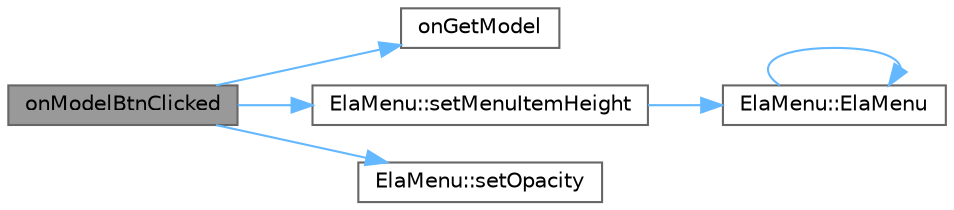 digraph "onModelBtnClicked"
{
 // LATEX_PDF_SIZE
  bgcolor="transparent";
  edge [fontname=Helvetica,fontsize=10,labelfontname=Helvetica,labelfontsize=10];
  node [fontname=Helvetica,fontsize=10,shape=box,height=0.2,width=0.4];
  rankdir="LR";
  Node1 [id="Node000001",label="onModelBtnClicked",height=0.2,width=0.4,color="gray40", fillcolor="grey60", style="filled", fontcolor="black",tooltip="模式按钮点击槽函数"];
  Node1 -> Node2 [id="edge1_Node000001_Node000002",color="steelblue1",style="solid",tooltip=" "];
  Node2 [id="Node000002",label="onGetModel",height=0.2,width=0.4,color="grey40", fillcolor="white", style="filled",URL="$class_g_l_tab_widget.html#a35a4264160384731ca3f97fd0f94e903",tooltip="处理模式选择"];
  Node1 -> Node3 [id="edge2_Node000001_Node000003",color="steelblue1",style="solid",tooltip=" "];
  Node3 [id="Node000003",label="ElaMenu::setMenuItemHeight",height=0.2,width=0.4,color="grey40", fillcolor="white", style="filled",URL="$class_ela_menu.html#af42892b6387593beb90668474818ad99",tooltip="设置菜单项高度"];
  Node3 -> Node4 [id="edge3_Node000003_Node000004",color="steelblue1",style="solid",tooltip=" "];
  Node4 [id="Node000004",label="ElaMenu::ElaMenu",height=0.2,width=0.4,color="grey40", fillcolor="white", style="filled",URL="$class_ela_menu.html#afc6242872d43782d0aecdfb5337d8722",tooltip="构造函数，初始化菜单"];
  Node4 -> Node4 [id="edge4_Node000004_Node000004",color="steelblue1",style="solid",tooltip=" "];
  Node1 -> Node5 [id="edge5_Node000001_Node000005",color="steelblue1",style="solid",tooltip=" "];
  Node5 [id="Node000005",label="ElaMenu::setOpacity",height=0.2,width=0.4,color="grey40", fillcolor="white", style="filled",URL="$class_ela_menu.html#a6846686a8f69771c037863b8eb6ae7d2",tooltip="设置菜单透明度"];
}
